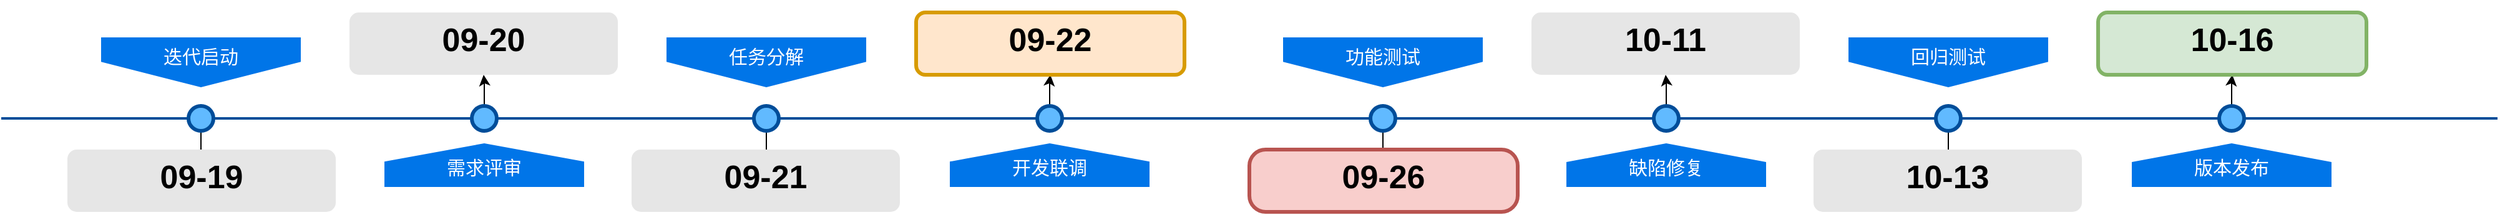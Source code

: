 <mxfile version="20.4.1" type="github" pages="2">
  <diagram name="流程管理-迭代过程" id="Cju7qxX5kNdrJIgJLR-6">
    <mxGraphModel dx="1038" dy="547" grid="1" gridSize="10" guides="1" tooltips="1" connect="1" arrows="1" fold="1" page="1" pageScale="1" pageWidth="1920" pageHeight="1200" background="none" math="0" shadow="0">
      <root>
        <mxCell id="M5jrO5itgQi6cUKazF_d-0" />
        <mxCell id="M5jrO5itgQi6cUKazF_d-1" parent="M5jrO5itgQi6cUKazF_d-0" />
        <mxCell id="M5jrO5itgQi6cUKazF_d-3" value="" style="line;strokeWidth=2;html=1;fillColor=none;fontSize=28;fontColor=#004D99;strokeColor=#004D99;" parent="M5jrO5itgQi6cUKazF_d-1" vertex="1">
          <mxGeometry x="40" y="400" width="1000" height="10" as="geometry" />
        </mxCell>
        <mxCell id="M5jrO5itgQi6cUKazF_d-4" value="迭代启动" style="shape=offPageConnector;whiteSpace=wrap;html=1;fillColor=#0075E8;fontSize=15;fontColor=#FFFFFF;size=0.509;verticalAlign=top;strokeColor=none;" parent="M5jrO5itgQi6cUKazF_d-1" vertex="1">
          <mxGeometry x="120" y="340" width="160" height="40" as="geometry" />
        </mxCell>
        <mxCell id="M5jrO5itgQi6cUKazF_d-5" value="任务分解" style="shape=offPageConnector;whiteSpace=wrap;html=1;fillColor=#0075E8;fontSize=15;fontColor=#FFFFFF;size=0.509;verticalAlign=top;strokeColor=none;" parent="M5jrO5itgQi6cUKazF_d-1" vertex="1">
          <mxGeometry x="573" y="340" width="160" height="40" as="geometry" />
        </mxCell>
        <mxCell id="M5jrO5itgQi6cUKazF_d-6" value="&lt;span&gt;需求评审&lt;/span&gt;" style="shape=offPageConnector;whiteSpace=wrap;html=1;fillColor=#0075E8;fontSize=15;fontColor=#FFFFFF;size=0.418;flipV=1;verticalAlign=bottom;strokeColor=none;spacingBottom=4;" parent="M5jrO5itgQi6cUKazF_d-1" vertex="1">
          <mxGeometry x="347" y="425" width="160" height="35" as="geometry" />
        </mxCell>
        <mxCell id="M5jrO5itgQi6cUKazF_d-7" value="开发联调" style="shape=offPageConnector;whiteSpace=wrap;html=1;fillColor=#0075E8;fontSize=15;fontColor=#FFFFFF;size=0.418;flipV=1;verticalAlign=bottom;strokeColor=none;spacingBottom=4;" parent="M5jrO5itgQi6cUKazF_d-1" vertex="1">
          <mxGeometry x="800" y="425" width="160" height="35" as="geometry" />
        </mxCell>
        <mxCell id="M5jrO5itgQi6cUKazF_d-8" value="" style="edgeStyle=orthogonalEdgeStyle;rounded=0;orthogonalLoop=1;jettySize=auto;html=1;" parent="M5jrO5itgQi6cUKazF_d-1" source="M5jrO5itgQi6cUKazF_d-9" target="M5jrO5itgQi6cUKazF_d-16" edge="1">
          <mxGeometry relative="1" as="geometry" />
        </mxCell>
        <mxCell id="M5jrO5itgQi6cUKazF_d-9" value="" style="ellipse;whiteSpace=wrap;html=1;fillColor=#61BAFF;fontSize=28;fontColor=#004D99;strokeWidth=3;strokeColor=#004D99;" parent="M5jrO5itgQi6cUKazF_d-1" vertex="1">
          <mxGeometry x="190" y="395" width="20" height="20" as="geometry" />
        </mxCell>
        <mxCell id="M5jrO5itgQi6cUKazF_d-10" value="" style="edgeStyle=orthogonalEdgeStyle;rounded=0;orthogonalLoop=1;jettySize=auto;html=1;" parent="M5jrO5itgQi6cUKazF_d-1" source="M5jrO5itgQi6cUKazF_d-11" target="M5jrO5itgQi6cUKazF_d-17" edge="1">
          <mxGeometry relative="1" as="geometry" />
        </mxCell>
        <mxCell id="M5jrO5itgQi6cUKazF_d-11" value="" style="ellipse;whiteSpace=wrap;html=1;fillColor=#61BAFF;fontSize=28;fontColor=#004D99;strokeWidth=3;strokeColor=#004D99;" parent="M5jrO5itgQi6cUKazF_d-1" vertex="1">
          <mxGeometry x="417" y="395" width="20" height="20" as="geometry" />
        </mxCell>
        <mxCell id="M5jrO5itgQi6cUKazF_d-12" value="" style="edgeStyle=orthogonalEdgeStyle;rounded=0;orthogonalLoop=1;jettySize=auto;html=1;" parent="M5jrO5itgQi6cUKazF_d-1" source="M5jrO5itgQi6cUKazF_d-13" target="M5jrO5itgQi6cUKazF_d-19" edge="1">
          <mxGeometry relative="1" as="geometry" />
        </mxCell>
        <mxCell id="M5jrO5itgQi6cUKazF_d-13" value="" style="ellipse;whiteSpace=wrap;html=1;fillColor=#61BAFF;fontSize=28;fontColor=#004D99;strokeWidth=3;strokeColor=#004D99;" parent="M5jrO5itgQi6cUKazF_d-1" vertex="1">
          <mxGeometry x="643" y="395" width="20" height="20" as="geometry" />
        </mxCell>
        <mxCell id="M5jrO5itgQi6cUKazF_d-14" value="" style="edgeStyle=orthogonalEdgeStyle;rounded=0;orthogonalLoop=1;jettySize=auto;html=1;" parent="M5jrO5itgQi6cUKazF_d-1" source="M5jrO5itgQi6cUKazF_d-15" target="M5jrO5itgQi6cUKazF_d-23" edge="1">
          <mxGeometry relative="1" as="geometry" />
        </mxCell>
        <mxCell id="M5jrO5itgQi6cUKazF_d-15" value="" style="ellipse;whiteSpace=wrap;html=1;fillColor=#61BAFF;fontSize=28;fontColor=#004D99;strokeWidth=3;strokeColor=#004D99;" parent="M5jrO5itgQi6cUKazF_d-1" vertex="1">
          <mxGeometry x="870" y="395" width="20" height="20" as="geometry" />
        </mxCell>
        <mxCell id="M5jrO5itgQi6cUKazF_d-16" value="&lt;h1&gt;09-19&lt;/h1&gt;" style="text;html=1;spacing=5;spacingTop=-20;whiteSpace=wrap;overflow=hidden;strokeColor=none;strokeWidth=3;fillColor=#E6E6E6;fontSize=13;fontColor=#000000;align=center;rounded=1;" parent="M5jrO5itgQi6cUKazF_d-1" vertex="1">
          <mxGeometry x="93" y="430" width="215" height="50" as="geometry" />
        </mxCell>
        <mxCell id="M5jrO5itgQi6cUKazF_d-17" value="&lt;h1&gt;09-20&lt;/h1&gt;&lt;p&gt;&lt;br&gt;&lt;/p&gt;" style="text;html=1;spacing=5;spacingTop=-20;whiteSpace=wrap;overflow=hidden;strokeColor=none;strokeWidth=3;fillColor=#E6E6E6;fontSize=13;fontColor=#000000;align=center;rounded=1;" parent="M5jrO5itgQi6cUKazF_d-1" vertex="1">
          <mxGeometry x="319" y="320" width="215" height="50" as="geometry" />
        </mxCell>
        <mxCell id="M5jrO5itgQi6cUKazF_d-19" value="&lt;h1&gt;09-21&lt;/h1&gt;&lt;p&gt;&lt;br&gt;&lt;/p&gt;" style="text;html=1;spacing=5;spacingTop=-20;whiteSpace=wrap;overflow=hidden;strokeColor=none;strokeWidth=3;fillColor=#E6E6E6;fontSize=13;fontColor=#000000;align=center;rounded=1;" parent="M5jrO5itgQi6cUKazF_d-1" vertex="1">
          <mxGeometry x="545" y="430" width="215" height="50" as="geometry" />
        </mxCell>
        <mxCell id="M5jrO5itgQi6cUKazF_d-23" value="&lt;h1&gt;09-22&lt;/h1&gt;" style="text;html=1;spacing=5;spacingTop=-20;whiteSpace=wrap;overflow=hidden;strokeColor=#d79b00;strokeWidth=3;fillColor=#ffe6cc;fontSize=13;align=center;rounded=1;" parent="M5jrO5itgQi6cUKazF_d-1" vertex="1">
          <mxGeometry x="773" y="320" width="215" height="50" as="geometry" />
        </mxCell>
        <mxCell id="M5jrO5itgQi6cUKazF_d-24" value="" style="line;strokeWidth=2;html=1;fillColor=none;fontSize=28;fontColor=#004D99;strokeColor=#004D99;" parent="M5jrO5itgQi6cUKazF_d-1" vertex="1">
          <mxGeometry x="1040" y="400" width="1000" height="10" as="geometry" />
        </mxCell>
        <mxCell id="M5jrO5itgQi6cUKazF_d-25" value="功能测试" style="shape=offPageConnector;whiteSpace=wrap;html=1;fillColor=#0075E8;fontSize=15;fontColor=#FFFFFF;size=0.509;verticalAlign=top;strokeColor=none;" parent="M5jrO5itgQi6cUKazF_d-1" vertex="1">
          <mxGeometry x="1067" y="340" width="160" height="40" as="geometry" />
        </mxCell>
        <mxCell id="M5jrO5itgQi6cUKazF_d-26" value="回归测试" style="shape=offPageConnector;whiteSpace=wrap;html=1;fillColor=#0075E8;fontSize=15;fontColor=#FFFFFF;size=0.509;verticalAlign=top;strokeColor=none;" parent="M5jrO5itgQi6cUKazF_d-1" vertex="1">
          <mxGeometry x="1520" y="340" width="160" height="40" as="geometry" />
        </mxCell>
        <mxCell id="M5jrO5itgQi6cUKazF_d-27" value="缺陷修复" style="shape=offPageConnector;whiteSpace=wrap;html=1;fillColor=#0075E8;fontSize=15;fontColor=#FFFFFF;size=0.429;flipV=1;verticalAlign=bottom;strokeColor=none;spacingBottom=4;" parent="M5jrO5itgQi6cUKazF_d-1" vertex="1">
          <mxGeometry x="1294" y="425" width="160" height="35" as="geometry" />
        </mxCell>
        <mxCell id="M5jrO5itgQi6cUKazF_d-28" value="版本发布" style="shape=offPageConnector;whiteSpace=wrap;html=1;fillColor=#0075E8;fontSize=15;fontColor=#FFFFFF;size=0.429;flipV=1;verticalAlign=bottom;strokeColor=none;spacingBottom=4;" parent="M5jrO5itgQi6cUKazF_d-1" vertex="1">
          <mxGeometry x="1747" y="425" width="160" height="35" as="geometry" />
        </mxCell>
        <mxCell id="M5jrO5itgQi6cUKazF_d-29" value="" style="edgeStyle=orthogonalEdgeStyle;rounded=0;orthogonalLoop=1;jettySize=auto;html=1;" parent="M5jrO5itgQi6cUKazF_d-1" source="M5jrO5itgQi6cUKazF_d-30" target="M5jrO5itgQi6cUKazF_d-39" edge="1">
          <mxGeometry relative="1" as="geometry" />
        </mxCell>
        <mxCell id="M5jrO5itgQi6cUKazF_d-30" value="" style="ellipse;whiteSpace=wrap;html=1;fillColor=#61BAFF;fontSize=28;fontColor=#004D99;strokeWidth=3;strokeColor=#004D99;" parent="M5jrO5itgQi6cUKazF_d-1" vertex="1">
          <mxGeometry x="1137" y="395" width="20" height="20" as="geometry" />
        </mxCell>
        <mxCell id="M5jrO5itgQi6cUKazF_d-31" value="" style="edgeStyle=orthogonalEdgeStyle;rounded=0;orthogonalLoop=1;jettySize=auto;html=1;" parent="M5jrO5itgQi6cUKazF_d-1" source="M5jrO5itgQi6cUKazF_d-32" target="M5jrO5itgQi6cUKazF_d-41" edge="1">
          <mxGeometry relative="1" as="geometry" />
        </mxCell>
        <mxCell id="M5jrO5itgQi6cUKazF_d-32" value="" style="ellipse;whiteSpace=wrap;html=1;fillColor=#61BAFF;fontSize=28;fontColor=#004D99;strokeWidth=3;strokeColor=#004D99;" parent="M5jrO5itgQi6cUKazF_d-1" vertex="1">
          <mxGeometry x="1364" y="395" width="20" height="20" as="geometry" />
        </mxCell>
        <mxCell id="M5jrO5itgQi6cUKazF_d-33" value="" style="edgeStyle=orthogonalEdgeStyle;rounded=0;orthogonalLoop=1;jettySize=auto;html=1;" parent="M5jrO5itgQi6cUKazF_d-1" source="M5jrO5itgQi6cUKazF_d-34" target="M5jrO5itgQi6cUKazF_d-43" edge="1">
          <mxGeometry relative="1" as="geometry" />
        </mxCell>
        <mxCell id="M5jrO5itgQi6cUKazF_d-34" value="" style="ellipse;whiteSpace=wrap;html=1;fillColor=#61BAFF;fontSize=28;fontColor=#004D99;strokeWidth=3;strokeColor=#004D99;" parent="M5jrO5itgQi6cUKazF_d-1" vertex="1">
          <mxGeometry x="1590" y="395" width="20" height="20" as="geometry" />
        </mxCell>
        <mxCell id="M5jrO5itgQi6cUKazF_d-35" value="" style="edgeStyle=orthogonalEdgeStyle;rounded=0;orthogonalLoop=1;jettySize=auto;html=1;" parent="M5jrO5itgQi6cUKazF_d-1" source="M5jrO5itgQi6cUKazF_d-36" target="M5jrO5itgQi6cUKazF_d-45" edge="1">
          <mxGeometry relative="1" as="geometry" />
        </mxCell>
        <mxCell id="M5jrO5itgQi6cUKazF_d-36" value="" style="ellipse;whiteSpace=wrap;html=1;fillColor=#61BAFF;fontSize=28;fontColor=#004D99;strokeWidth=3;strokeColor=#004D99;" parent="M5jrO5itgQi6cUKazF_d-1" vertex="1">
          <mxGeometry x="1817" y="395" width="20" height="20" as="geometry" />
        </mxCell>
        <mxCell id="M5jrO5itgQi6cUKazF_d-39" value="&lt;h1&gt;09-26&lt;/h1&gt;" style="text;html=1;spacing=5;spacingTop=-20;whiteSpace=wrap;overflow=hidden;strokeColor=#b85450;strokeWidth=3;fillColor=#f8cecc;fontSize=13;align=center;rounded=1;arcSize=26;" parent="M5jrO5itgQi6cUKazF_d-1" vertex="1">
          <mxGeometry x="1040" y="430" width="215" height="50" as="geometry" />
        </mxCell>
        <mxCell id="M5jrO5itgQi6cUKazF_d-41" value="&lt;h1&gt;10-11&lt;/h1&gt;" style="text;html=1;spacing=5;spacingTop=-20;whiteSpace=wrap;overflow=hidden;strokeColor=none;strokeWidth=3;fillColor=#E6E6E6;fontSize=13;fontColor=#000000;align=center;rounded=1;" parent="M5jrO5itgQi6cUKazF_d-1" vertex="1">
          <mxGeometry x="1266" y="320" width="215" height="50" as="geometry" />
        </mxCell>
        <mxCell id="M5jrO5itgQi6cUKazF_d-43" value="&lt;h1&gt;10-13&lt;/h1&gt;" style="text;html=1;spacing=5;spacingTop=-20;whiteSpace=wrap;overflow=hidden;strokeColor=none;strokeWidth=3;fillColor=#E6E6E6;fontSize=13;fontColor=#000000;align=center;rounded=1;" parent="M5jrO5itgQi6cUKazF_d-1" vertex="1">
          <mxGeometry x="1492" y="430" width="215" height="50" as="geometry" />
        </mxCell>
        <mxCell id="M5jrO5itgQi6cUKazF_d-45" value="&lt;h1&gt;10-16&lt;/h1&gt;" style="text;html=1;spacing=5;spacingTop=-20;whiteSpace=wrap;overflow=hidden;strokeColor=#82b366;strokeWidth=3;fillColor=#d5e8d4;fontSize=13;align=center;rounded=1;" parent="M5jrO5itgQi6cUKazF_d-1" vertex="1">
          <mxGeometry x="1720" y="320" width="215" height="50" as="geometry" />
        </mxCell>
      </root>
    </mxGraphModel>
  </diagram>
  <diagram name="过程分析" id="82e54ff1-d628-8f03-85c4-9753963a91cd">
    <mxGraphModel dx="1038" dy="547" grid="1" gridSize="10" guides="1" tooltips="1" connect="1" arrows="1" fold="1" page="1" pageScale="1" pageWidth="1920" pageHeight="1200" background="none" math="0" shadow="0">
      <root>
        <mxCell id="0" />
        <mxCell id="1" parent="0" />
        <mxCell id="1XZhd70f5apsSwwagIJ_-8" value="" style="edgeStyle=orthogonalEdgeStyle;rounded=0;orthogonalLoop=1;jettySize=auto;html=1;exitX=0.75;exitY=0.5;exitDx=0;exitDy=0;exitPerimeter=0;" parent="1" source="4ec97bd9e5d20128-1" target="1XZhd70f5apsSwwagIJ_-7" edge="1">
          <mxGeometry relative="1" as="geometry">
            <mxPoint x="785" y="400" as="sourcePoint" />
            <Array as="points">
              <mxPoint x="785" y="405" />
            </Array>
          </mxGeometry>
        </mxCell>
        <mxCell id="4ec97bd9e5d20128-1" value="" style="line;strokeWidth=2;html=1;fillColor=none;fontSize=28;fontColor=#004D99;strokeColor=#004D99;" parent="1" vertex="1">
          <mxGeometry x="40" y="400" width="1000" height="10" as="geometry" />
        </mxCell>
        <mxCell id="4ec97bd9e5d20128-5" value="迭代启动" style="shape=offPageConnector;whiteSpace=wrap;html=1;fillColor=#0075E8;fontSize=15;fontColor=#FFFFFF;size=0.509;verticalAlign=top;strokeColor=none;" parent="1" vertex="1">
          <mxGeometry x="120" y="340" width="160" height="40" as="geometry" />
        </mxCell>
        <mxCell id="4ec97bd9e5d20128-6" value="任务分解" style="shape=offPageConnector;whiteSpace=wrap;html=1;fillColor=#0075E8;fontSize=15;fontColor=#FFFFFF;size=0.509;verticalAlign=top;strokeColor=none;" parent="1" vertex="1">
          <mxGeometry x="573" y="340" width="160" height="40" as="geometry" />
        </mxCell>
        <mxCell id="4ec97bd9e5d20128-7" value="&lt;span&gt;需求评审&lt;/span&gt;" style="shape=offPageConnector;whiteSpace=wrap;html=1;fillColor=#0075E8;fontSize=15;fontColor=#FFFFFF;size=0.418;flipV=1;verticalAlign=bottom;strokeColor=none;spacingBottom=4;" parent="1" vertex="1">
          <mxGeometry x="347" y="425" width="160" height="35" as="geometry" />
        </mxCell>
        <mxCell id="4ec97bd9e5d20128-8" value="开发联调" style="shape=offPageConnector;whiteSpace=wrap;html=1;fillColor=#0075E8;fontSize=15;fontColor=#FFFFFF;size=0.418;flipV=1;verticalAlign=bottom;strokeColor=none;spacingBottom=4;" parent="1" vertex="1">
          <mxGeometry x="800" y="425" width="160" height="35" as="geometry" />
        </mxCell>
        <mxCell id="1XZhd70f5apsSwwagIJ_-17" value="" style="edgeStyle=orthogonalEdgeStyle;rounded=0;orthogonalLoop=1;jettySize=auto;html=1;" parent="1" source="4ec97bd9e5d20128-9" target="4ec97bd9e5d20128-14" edge="1">
          <mxGeometry relative="1" as="geometry" />
        </mxCell>
        <mxCell id="4ec97bd9e5d20128-9" value="" style="ellipse;whiteSpace=wrap;html=1;fillColor=#61BAFF;fontSize=28;fontColor=#004D99;strokeWidth=3;strokeColor=#004D99;" parent="1" vertex="1">
          <mxGeometry x="190" y="395" width="20" height="20" as="geometry" />
        </mxCell>
        <mxCell id="1XZhd70f5apsSwwagIJ_-18" value="" style="edgeStyle=orthogonalEdgeStyle;rounded=0;orthogonalLoop=1;jettySize=auto;html=1;" parent="1" source="4ec97bd9e5d20128-10" target="4ec97bd9e5d20128-16" edge="1">
          <mxGeometry relative="1" as="geometry" />
        </mxCell>
        <mxCell id="4ec97bd9e5d20128-10" value="" style="ellipse;whiteSpace=wrap;html=1;fillColor=#61BAFF;fontSize=28;fontColor=#004D99;strokeWidth=3;strokeColor=#004D99;" parent="1" vertex="1">
          <mxGeometry x="417" y="395" width="20" height="20" as="geometry" />
        </mxCell>
        <mxCell id="1XZhd70f5apsSwwagIJ_-16" value="" style="edgeStyle=orthogonalEdgeStyle;rounded=0;orthogonalLoop=1;jettySize=auto;html=1;" parent="1" source="4ec97bd9e5d20128-11" target="4ec97bd9e5d20128-17" edge="1">
          <mxGeometry relative="1" as="geometry" />
        </mxCell>
        <mxCell id="4ec97bd9e5d20128-11" value="" style="ellipse;whiteSpace=wrap;html=1;fillColor=#61BAFF;fontSize=28;fontColor=#004D99;strokeWidth=3;strokeColor=#004D99;" parent="1" vertex="1">
          <mxGeometry x="643" y="395" width="20" height="20" as="geometry" />
        </mxCell>
        <mxCell id="1XZhd70f5apsSwwagIJ_-15" value="" style="edgeStyle=orthogonalEdgeStyle;rounded=0;orthogonalLoop=1;jettySize=auto;html=1;" parent="1" source="4ec97bd9e5d20128-13" target="4ec97bd9e5d20128-18" edge="1">
          <mxGeometry relative="1" as="geometry" />
        </mxCell>
        <mxCell id="4ec97bd9e5d20128-13" value="" style="ellipse;whiteSpace=wrap;html=1;fillColor=#61BAFF;fontSize=28;fontColor=#004D99;strokeWidth=3;strokeColor=#004D99;" parent="1" vertex="1">
          <mxGeometry x="870" y="395" width="20" height="20" as="geometry" />
        </mxCell>
        <mxCell id="4ec97bd9e5d20128-14" value="&lt;h1&gt;09-19&lt;/h1&gt;&lt;p&gt;&lt;b&gt;问题1&lt;/b&gt;：人员的迭代任务及工作内容未能及时安排，还有上个版本遗留的工作在解决。&lt;/p&gt;" style="text;html=1;spacing=5;spacingTop=-20;whiteSpace=wrap;overflow=hidden;strokeColor=none;strokeWidth=3;fillColor=#E6E6E6;fontSize=13;fontColor=#000000;align=center;rounded=1;" parent="1" vertex="1">
          <mxGeometry x="93" y="430" width="215" height="120" as="geometry" />
        </mxCell>
        <mxCell id="4ec97bd9e5d20128-16" value="&lt;h1&gt;09-20&lt;/h1&gt;&lt;p&gt;需求评审时开发人员参与不足，部分需求未准备完成，导致后续09-22、23重新讲解需求.&lt;/p&gt;&lt;p&gt;&lt;b&gt;问题2&lt;/b&gt;：需求准备不充分，人员没有全部召集，导致需求问题不能在评审会及时提出，需求评审未能达到效果。&lt;/p&gt;" style="text;html=1;spacing=5;spacingTop=-20;whiteSpace=wrap;overflow=hidden;strokeColor=none;strokeWidth=3;fillColor=#E6E6E6;fontSize=13;fontColor=#000000;align=center;rounded=1;" parent="1" vertex="1">
          <mxGeometry x="319" y="190" width="215" height="180" as="geometry" />
        </mxCell>
        <mxCell id="1QkbV5pq_GTxgiB5CUqq-19" value="" style="edgeStyle=orthogonalEdgeStyle;rounded=0;orthogonalLoop=1;jettySize=auto;html=1;" parent="1" source="4ec97bd9e5d20128-17" target="1QkbV5pq_GTxgiB5CUqq-18" edge="1">
          <mxGeometry relative="1" as="geometry" />
        </mxCell>
        <mxCell id="4ec97bd9e5d20128-17" value="&lt;h1&gt;09-21&lt;/h1&gt;&lt;p&gt;业务功能开始开发&lt;/p&gt;&lt;p&gt;&lt;b&gt;问题3&lt;/b&gt;：没有详细设计、评审直接进入开发。导致后续开发质量问题&lt;/p&gt;" style="text;html=1;spacing=5;spacingTop=-20;whiteSpace=wrap;overflow=hidden;strokeColor=none;strokeWidth=3;fillColor=#E6E6E6;fontSize=13;fontColor=#000000;align=center;rounded=1;" parent="1" vertex="1">
          <mxGeometry x="545" y="430" width="215" height="120" as="geometry" />
        </mxCell>
        <mxCell id="1QkbV5pq_GTxgiB5CUqq-21" value="" style="edgeStyle=orthogonalEdgeStyle;rounded=0;orthogonalLoop=1;jettySize=auto;html=1;" parent="1" source="4ec97bd9e5d20128-18" target="1QkbV5pq_GTxgiB5CUqq-20" edge="1">
          <mxGeometry relative="1" as="geometry" />
        </mxCell>
        <mxCell id="1QkbV5pq_GTxgiB5CUqq-25" value="" style="edgeStyle=orthogonalEdgeStyle;rounded=0;orthogonalLoop=1;jettySize=auto;html=1;" parent="1" source="4ec97bd9e5d20128-18" target="1QkbV5pq_GTxgiB5CUqq-24" edge="1">
          <mxGeometry relative="1" as="geometry" />
        </mxCell>
        <mxCell id="1QkbV5pq_GTxgiB5CUqq-27" value="" style="edgeStyle=orthogonalEdgeStyle;rounded=0;orthogonalLoop=1;jettySize=auto;html=1;" parent="1" source="4ec97bd9e5d20128-18" target="1QkbV5pq_GTxgiB5CUqq-26" edge="1">
          <mxGeometry relative="1" as="geometry" />
        </mxCell>
        <mxCell id="4ec97bd9e5d20128-18" value="&lt;h1&gt;09-22&lt;/h1&gt;&lt;p&gt;功能提测延期，且开发测试时间压缩，导致自测不充分。&lt;/p&gt;&lt;p&gt;10-09，10-11 分批提测功能&lt;/p&gt;" style="text;html=1;spacing=5;spacingTop=-20;whiteSpace=wrap;overflow=hidden;strokeColor=none;strokeWidth=3;fillColor=#E6E6E6;fontSize=13;fontColor=#000000;align=center;rounded=1;" parent="1" vertex="1">
          <mxGeometry x="773" y="240" width="215" height="130" as="geometry" />
        </mxCell>
        <mxCell id="1QkbV5pq_GTxgiB5CUqq-2" value="" style="line;strokeWidth=2;html=1;fillColor=none;fontSize=28;fontColor=#004D99;strokeColor=#004D99;" parent="1" vertex="1">
          <mxGeometry x="1040" y="400" width="1000" height="10" as="geometry" />
        </mxCell>
        <mxCell id="1QkbV5pq_GTxgiB5CUqq-4" value="功能测试" style="shape=offPageConnector;whiteSpace=wrap;html=1;fillColor=#0075E8;fontSize=15;fontColor=#FFFFFF;size=0.509;verticalAlign=top;strokeColor=none;" parent="1" vertex="1">
          <mxGeometry x="1067" y="340" width="160" height="40" as="geometry" />
        </mxCell>
        <mxCell id="1QkbV5pq_GTxgiB5CUqq-5" value="回归测试" style="shape=offPageConnector;whiteSpace=wrap;html=1;fillColor=#0075E8;fontSize=15;fontColor=#FFFFFF;size=0.509;verticalAlign=top;strokeColor=none;" parent="1" vertex="1">
          <mxGeometry x="1520" y="340" width="160" height="40" as="geometry" />
        </mxCell>
        <mxCell id="1QkbV5pq_GTxgiB5CUqq-6" value="缺陷修复" style="shape=offPageConnector;whiteSpace=wrap;html=1;fillColor=#0075E8;fontSize=15;fontColor=#FFFFFF;size=0.429;flipV=1;verticalAlign=bottom;strokeColor=none;spacingBottom=4;" parent="1" vertex="1">
          <mxGeometry x="1294" y="425" width="160" height="35" as="geometry" />
        </mxCell>
        <mxCell id="1QkbV5pq_GTxgiB5CUqq-7" value="版本发布" style="shape=offPageConnector;whiteSpace=wrap;html=1;fillColor=#0075E8;fontSize=15;fontColor=#FFFFFF;size=0.429;flipV=1;verticalAlign=bottom;strokeColor=none;spacingBottom=4;" parent="1" vertex="1">
          <mxGeometry x="1747" y="425" width="160" height="35" as="geometry" />
        </mxCell>
        <mxCell id="1XZhd70f5apsSwwagIJ_-14" value="" style="edgeStyle=orthogonalEdgeStyle;rounded=0;orthogonalLoop=1;jettySize=auto;html=1;" parent="1" source="1QkbV5pq_GTxgiB5CUqq-8" target="1QkbV5pq_GTxgiB5CUqq-12" edge="1">
          <mxGeometry relative="1" as="geometry" />
        </mxCell>
        <mxCell id="1QkbV5pq_GTxgiB5CUqq-8" value="" style="ellipse;whiteSpace=wrap;html=1;fillColor=#61BAFF;fontSize=28;fontColor=#004D99;strokeWidth=3;strokeColor=#004D99;" parent="1" vertex="1">
          <mxGeometry x="1137" y="395" width="20" height="20" as="geometry" />
        </mxCell>
        <mxCell id="1XZhd70f5apsSwwagIJ_-19" value="" style="edgeStyle=orthogonalEdgeStyle;rounded=0;orthogonalLoop=1;jettySize=auto;html=1;" parent="1" source="1QkbV5pq_GTxgiB5CUqq-9" target="1QkbV5pq_GTxgiB5CUqq-14" edge="1">
          <mxGeometry relative="1" as="geometry" />
        </mxCell>
        <mxCell id="1QkbV5pq_GTxgiB5CUqq-9" value="" style="ellipse;whiteSpace=wrap;html=1;fillColor=#61BAFF;fontSize=28;fontColor=#004D99;strokeWidth=3;strokeColor=#004D99;" parent="1" vertex="1">
          <mxGeometry x="1364" y="395" width="20" height="20" as="geometry" />
        </mxCell>
        <mxCell id="1XZhd70f5apsSwwagIJ_-13" value="" style="edgeStyle=orthogonalEdgeStyle;rounded=0;orthogonalLoop=1;jettySize=auto;html=1;" parent="1" source="1QkbV5pq_GTxgiB5CUqq-10" target="1QkbV5pq_GTxgiB5CUqq-15" edge="1">
          <mxGeometry relative="1" as="geometry" />
        </mxCell>
        <mxCell id="1QkbV5pq_GTxgiB5CUqq-10" value="" style="ellipse;whiteSpace=wrap;html=1;fillColor=#61BAFF;fontSize=28;fontColor=#004D99;strokeWidth=3;strokeColor=#004D99;" parent="1" vertex="1">
          <mxGeometry x="1590" y="395" width="20" height="20" as="geometry" />
        </mxCell>
        <mxCell id="1XZhd70f5apsSwwagIJ_-12" value="" style="edgeStyle=orthogonalEdgeStyle;rounded=0;orthogonalLoop=1;jettySize=auto;html=1;" parent="1" source="1QkbV5pq_GTxgiB5CUqq-11" target="1QkbV5pq_GTxgiB5CUqq-16" edge="1">
          <mxGeometry relative="1" as="geometry" />
        </mxCell>
        <mxCell id="1QkbV5pq_GTxgiB5CUqq-11" value="" style="ellipse;whiteSpace=wrap;html=1;fillColor=#61BAFF;fontSize=28;fontColor=#004D99;strokeWidth=3;strokeColor=#004D99;" parent="1" vertex="1">
          <mxGeometry x="1817" y="395" width="20" height="20" as="geometry" />
        </mxCell>
        <mxCell id="1QkbV5pq_GTxgiB5CUqq-23" value="" style="edgeStyle=orthogonalEdgeStyle;rounded=0;orthogonalLoop=1;jettySize=auto;html=1;" parent="1" source="1QkbV5pq_GTxgiB5CUqq-12" target="1QkbV5pq_GTxgiB5CUqq-22" edge="1">
          <mxGeometry relative="1" as="geometry" />
        </mxCell>
        <mxCell id="1QkbV5pq_GTxgiB5CUqq-29" value="" style="edgeStyle=orthogonalEdgeStyle;rounded=0;orthogonalLoop=1;jettySize=auto;html=1;" parent="1" source="1QkbV5pq_GTxgiB5CUqq-12" target="1QkbV5pq_GTxgiB5CUqq-28" edge="1">
          <mxGeometry relative="1" as="geometry" />
        </mxCell>
        <mxCell id="1QkbV5pq_GTxgiB5CUqq-12" value="&lt;h1&gt;09-26&lt;/h1&gt;&lt;div&gt;固收研究功能延期至&lt;b&gt;10-10&lt;/b&gt;提测&lt;/div&gt;" style="text;html=1;spacing=5;spacingTop=-20;whiteSpace=wrap;overflow=hidden;strokeColor=none;strokeWidth=3;fillColor=#E6E6E6;fontSize=13;fontColor=#000000;align=center;rounded=1;" parent="1" vertex="1">
          <mxGeometry x="1040" y="430" width="215" height="120" as="geometry" />
        </mxCell>
        <mxCell id="1QkbV5pq_GTxgiB5CUqq-31" value="" style="edgeStyle=orthogonalEdgeStyle;rounded=0;orthogonalLoop=1;jettySize=auto;html=1;" parent="1" source="1QkbV5pq_GTxgiB5CUqq-14" target="1QkbV5pq_GTxgiB5CUqq-30" edge="1">
          <mxGeometry relative="1" as="geometry" />
        </mxCell>
        <mxCell id="1QkbV5pq_GTxgiB5CUqq-14" value="&lt;h1&gt;10-11&lt;/h1&gt;&lt;p&gt;提测固收审批，新开发功能完成提测。&lt;/p&gt;&lt;p&gt;进入缺陷修复阶段。&lt;/p&gt;" style="text;html=1;spacing=5;spacingTop=-20;whiteSpace=wrap;overflow=hidden;strokeColor=none;strokeWidth=3;fillColor=#E6E6E6;fontSize=13;fontColor=#000000;align=center;rounded=1;" parent="1" vertex="1">
          <mxGeometry x="1266" y="250" width="215" height="120" as="geometry" />
        </mxCell>
        <mxCell id="1XZhd70f5apsSwwagIJ_-3" value="" style="edgeStyle=orthogonalEdgeStyle;rounded=0;orthogonalLoop=1;jettySize=auto;html=1;" parent="1" source="1QkbV5pq_GTxgiB5CUqq-15" target="1XZhd70f5apsSwwagIJ_-1" edge="1">
          <mxGeometry relative="1" as="geometry" />
        </mxCell>
        <mxCell id="1QkbV5pq_GTxgiB5CUqq-15" value="&lt;h1&gt;10-13&lt;/h1&gt;&lt;p&gt;回归测试发现部分功能缺陷，没有对应人员解决。所有后端问题高峰时20+只有一个人投入处理。&lt;/p&gt;&lt;p&gt;&lt;b&gt;问题6&lt;/b&gt;：人力协调问题。&lt;/p&gt;" style="text;html=1;spacing=5;spacingTop=-20;whiteSpace=wrap;overflow=hidden;strokeColor=none;strokeWidth=3;fillColor=#E6E6E6;fontSize=13;fontColor=#000000;align=center;rounded=1;" parent="1" vertex="1">
          <mxGeometry x="1492" y="430" width="215" height="150" as="geometry" />
        </mxCell>
        <mxCell id="1QkbV5pq_GTxgiB5CUqq-16" value="&lt;h1&gt;10-16&lt;/h1&gt;&lt;p&gt;发布mysql版本，腾讯云。支持产品提供给客户试用。&lt;/p&gt;" style="text;html=1;spacing=5;spacingTop=-20;whiteSpace=wrap;overflow=hidden;strokeColor=none;strokeWidth=3;fillColor=#E6E6E6;fontSize=13;fontColor=#000000;align=center;rounded=1;" parent="1" vertex="1">
          <mxGeometry x="1720" y="250" width="215" height="120" as="geometry" />
        </mxCell>
        <mxCell id="1QkbV5pq_GTxgiB5CUqq-18" value="&lt;h1&gt;09-21 人员撤出&lt;/h1&gt;&lt;p&gt;陈丹撤出，固收任务转谭晋开发。开发人员&lt;span style=&quot;background-color: initial;&quot;&gt;报出风险，时间不够无法完成09-26号提测，&lt;/span&gt;&lt;span style=&quot;background-color: initial;&quot;&gt;延期至09-30日联调。&lt;/span&gt;&lt;/p&gt;&lt;p&gt;&lt;span style=&quot;background-color: initial;&quot;&gt;&lt;b&gt;问题4&lt;/b&gt;：人力撤出没有提前沟通，没有及时补充，且没有其他预案。&lt;/span&gt;&lt;/p&gt;" style="text;html=1;spacing=5;spacingTop=-20;whiteSpace=wrap;overflow=hidden;strokeColor=none;strokeWidth=3;fillColor=#E6E6E6;fontSize=13;fontColor=#000000;align=center;rounded=1;" parent="1" vertex="1">
          <mxGeometry x="545" y="630" width="215" height="170" as="geometry" />
        </mxCell>
        <mxCell id="1QkbV5pq_GTxgiB5CUqq-20" value="&lt;h1&gt;10-09&lt;/h1&gt;&lt;h1&gt;&lt;p style=&quot;font-size: 13px; font-weight: 400;&quot;&gt;提测固收设置，继续联调审批&lt;/p&gt;&lt;/h1&gt;" style="text;html=1;spacing=5;spacingTop=-20;whiteSpace=wrap;overflow=hidden;strokeColor=none;strokeWidth=3;fillColor=#E6E6E6;fontSize=13;fontColor=#000000;align=center;rounded=1;" parent="1" vertex="1">
          <mxGeometry x="773" y="50" width="215" height="120" as="geometry" />
        </mxCell>
        <mxCell id="1QkbV5pq_GTxgiB5CUqq-22" value="&lt;h1&gt;10-10 人员出差&lt;/h1&gt;&lt;p&gt;文成栋出差创金现场，主要完成现场联调工作，影响新开发的功能缺陷修复&lt;/p&gt;" style="text;html=1;spacing=5;spacingTop=-20;whiteSpace=wrap;overflow=hidden;strokeColor=none;strokeWidth=3;fillColor=#E6E6E6;fontSize=13;fontColor=#000000;align=center;rounded=1;" parent="1" vertex="1">
          <mxGeometry x="1040" y="630" width="215" height="120" as="geometry" />
        </mxCell>
        <mxCell id="1QkbV5pq_GTxgiB5CUqq-24" value="&lt;h1&gt;09-30&lt;/h1&gt;&lt;h1&gt;&lt;p style=&quot;font-size: 13px; font-weight: 400;&quot;&gt;接口开发完成，前端09-30开始联调部分接口。&lt;span style=&quot;background-color: initial;&quot;&gt;固收涉及14个接口以及新审批流程接口。&lt;/span&gt;&lt;/p&gt;&lt;/h1&gt;" style="text;html=1;spacing=5;spacingTop=-20;whiteSpace=wrap;overflow=hidden;strokeColor=none;strokeWidth=3;fillColor=#E6E6E6;fontSize=13;fontColor=#000000;align=center;rounded=1;" parent="1" vertex="1">
          <mxGeometry x="545.5" y="50" width="215" height="120" as="geometry" />
        </mxCell>
        <mxCell id="1QkbV5pq_GTxgiB5CUqq-26" value="&lt;h1&gt;10-10 新增需求&lt;/h1&gt;&lt;p&gt;10-10 提测审批&lt;/p&gt;&lt;p&gt;新增益民需求，新建补丁版本开发投入。&lt;/p&gt;&lt;p&gt;&lt;b&gt;问题5&lt;/b&gt;：需求变更需要提前通知，需要统一控制。&lt;/p&gt;" style="text;html=1;spacing=5;spacingTop=-20;whiteSpace=wrap;overflow=hidden;strokeColor=none;strokeWidth=3;fillColor=#E6E6E6;fontSize=13;fontColor=#000000;align=center;rounded=1;" parent="1" vertex="1">
          <mxGeometry x="1012" y="10" width="215" height="160" as="geometry" />
        </mxCell>
        <mxCell id="1QkbV5pq_GTxgiB5CUqq-28" value="&lt;h1&gt;10-10&lt;/h1&gt;&lt;div&gt;开始测试固收设置和&lt;span style=&quot;background-color: initial;&quot;&gt;9月创金、中科需求。&lt;/span&gt;&lt;/div&gt;&lt;div&gt;存在部分功能开发自测不充分。&lt;/div&gt;" style="text;html=1;spacing=5;spacingTop=-20;whiteSpace=wrap;overflow=hidden;strokeColor=none;strokeWidth=3;fillColor=#E6E6E6;fontSize=13;fontColor=#000000;align=center;rounded=1;" parent="1" vertex="1">
          <mxGeometry x="1266.5" y="630" width="215" height="120" as="geometry" />
        </mxCell>
        <mxCell id="1QkbV5pq_GTxgiB5CUqq-30" value="&lt;h1&gt;10-12 新增需求&lt;/h1&gt;&lt;p&gt;增加需求，&lt;span style=&quot;background-color: initial;&quot;&gt;周五上腾讯云。支持客户试用，高优先级。&lt;/span&gt;&lt;/p&gt;" style="text;html=1;spacing=5;spacingTop=-20;whiteSpace=wrap;overflow=hidden;strokeColor=none;strokeWidth=3;fillColor=#E6E6E6;fontSize=13;fontColor=#000000;align=center;rounded=1;" parent="1" vertex="1">
          <mxGeometry x="1266" y="50" width="215" height="120" as="geometry" />
        </mxCell>
        <mxCell id="1XZhd70f5apsSwwagIJ_-1" value="&lt;h1&gt;10-14&lt;/h1&gt;&lt;p&gt;出现多条页面样式、历史遗留问题、新功能开发关联问题。紧急解决。&lt;/p&gt;&lt;p&gt;测试组提出按新流程，需要提前一天封板，全量功能回归测试后发布。&lt;/p&gt;&lt;p&gt;&lt;b&gt;问题7&lt;/b&gt;：迭代计划中未规划封板、全量功能回归事项。&lt;/p&gt;" style="text;html=1;spacing=5;spacingTop=-20;whiteSpace=wrap;overflow=hidden;strokeColor=none;strokeWidth=3;fillColor=#E6E6E6;fontSize=13;fontColor=#000000;align=center;rounded=1;" parent="1" vertex="1">
          <mxGeometry x="1491" y="630" width="218" height="180" as="geometry" />
        </mxCell>
        <mxCell id="1XZhd70f5apsSwwagIJ_-7" value="&amp;nbsp; 设计/评审？" style="ellipse;whiteSpace=wrap;html=1;fontSize=28;verticalAlign=top;fillColor=none;strokeColor=#004D99;fontColor=#004D99;strokeWidth=2;labelBackgroundColor=default;spacingTop=8;" parent="1" vertex="1">
          <mxGeometry x="710" y="560" width="170" height="70" as="geometry" />
        </mxCell>
        <mxCell id="1XZhd70f5apsSwwagIJ_-10" value="" style="edgeStyle=orthogonalEdgeStyle;rounded=0;orthogonalLoop=1;jettySize=auto;html=1;exitX=0.75;exitY=0.5;exitDx=0;exitDy=0;exitPerimeter=0;" parent="1" edge="1">
          <mxGeometry relative="1" as="geometry">
            <mxPoint x="1012" y="405" as="sourcePoint" />
            <mxPoint x="1007" y="560" as="targetPoint" />
            <Array as="points">
              <mxPoint x="1007" y="405" />
            </Array>
          </mxGeometry>
        </mxCell>
        <mxCell id="1XZhd70f5apsSwwagIJ_-11" value="&amp;nbsp; 代码走查？" style="ellipse;whiteSpace=wrap;html=1;fontSize=28;verticalAlign=top;fillColor=none;strokeColor=#004D99;fontColor=#004D99;strokeWidth=2;labelBackgroundColor=default;spacingTop=8;" parent="1" vertex="1">
          <mxGeometry x="910" y="560" width="190" height="70" as="geometry" />
        </mxCell>
      </root>
    </mxGraphModel>
  </diagram>
</mxfile>
